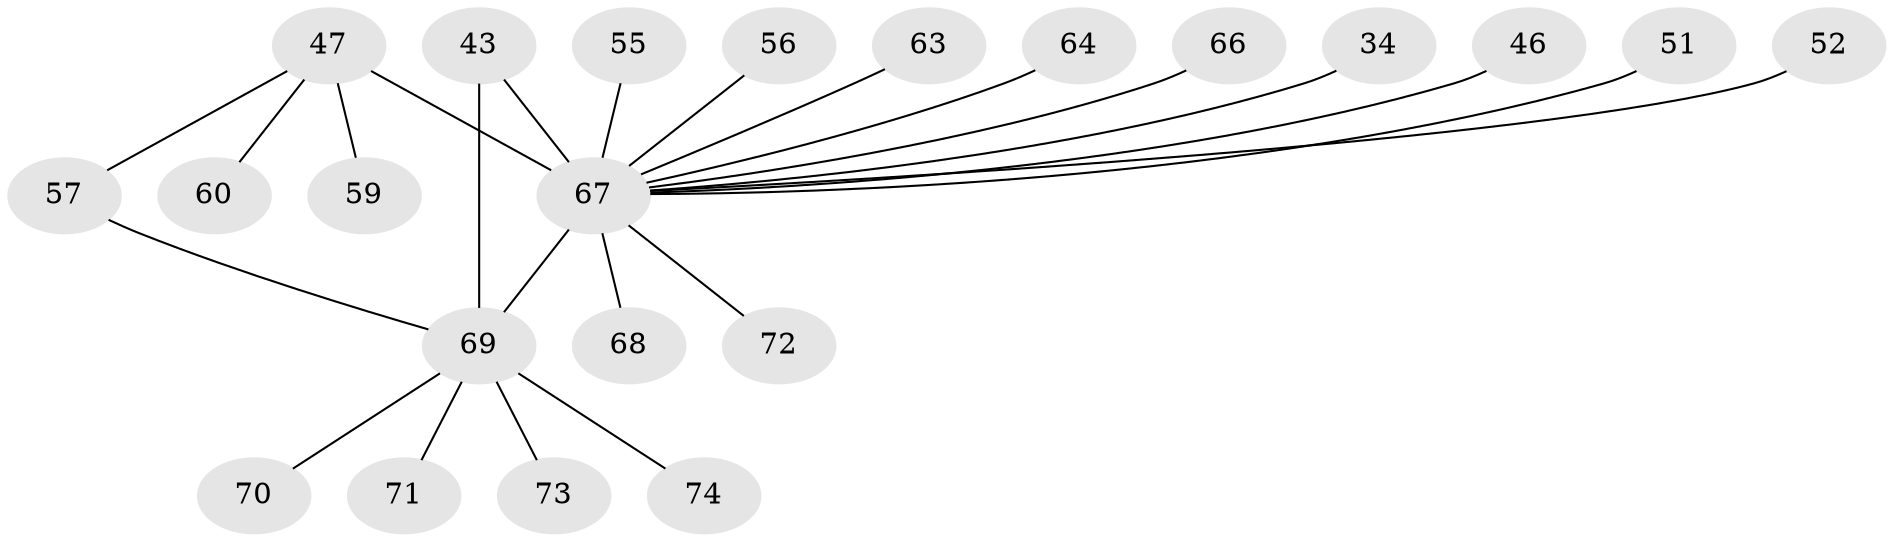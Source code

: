 // original degree distribution, {16: 0.013513513513513514, 8: 0.05405405405405406, 7: 0.04054054054054054, 2: 0.14864864864864866, 1: 0.5945945945945946, 6: 0.02702702702702703, 10: 0.013513513513513514, 5: 0.04054054054054054, 3: 0.02702702702702703, 4: 0.04054054054054054}
// Generated by graph-tools (version 1.1) at 2025/50/03/04/25 21:50:37]
// undirected, 22 vertices, 23 edges
graph export_dot {
graph [start="1"]
  node [color=gray90,style=filled];
  34;
  43 [super="+42+41"];
  46;
  47 [super="+8+15+31"];
  51;
  52;
  55;
  56;
  57 [super="+35+53"];
  59;
  60 [super="+28+54"];
  63;
  64;
  66;
  67 [super="+17+30+38+65+6+61+36+18+21"];
  68;
  69 [super="+40+49+9+10+13+44+45+48+50+62"];
  70;
  71;
  72 [super="+58"];
  73;
  74;
  34 -- 67;
  43 -- 69;
  43 -- 67 [weight=5];
  46 -- 67;
  47 -- 67 [weight=5];
  47 -- 59;
  47 -- 60;
  47 -- 57;
  51 -- 67;
  52 -- 67;
  55 -- 67;
  56 -- 67;
  57 -- 69 [weight=3];
  63 -- 67;
  64 -- 67;
  66 -- 67;
  67 -- 68;
  67 -- 69 [weight=5];
  67 -- 72;
  69 -- 71;
  69 -- 74;
  69 -- 70;
  69 -- 73;
}
